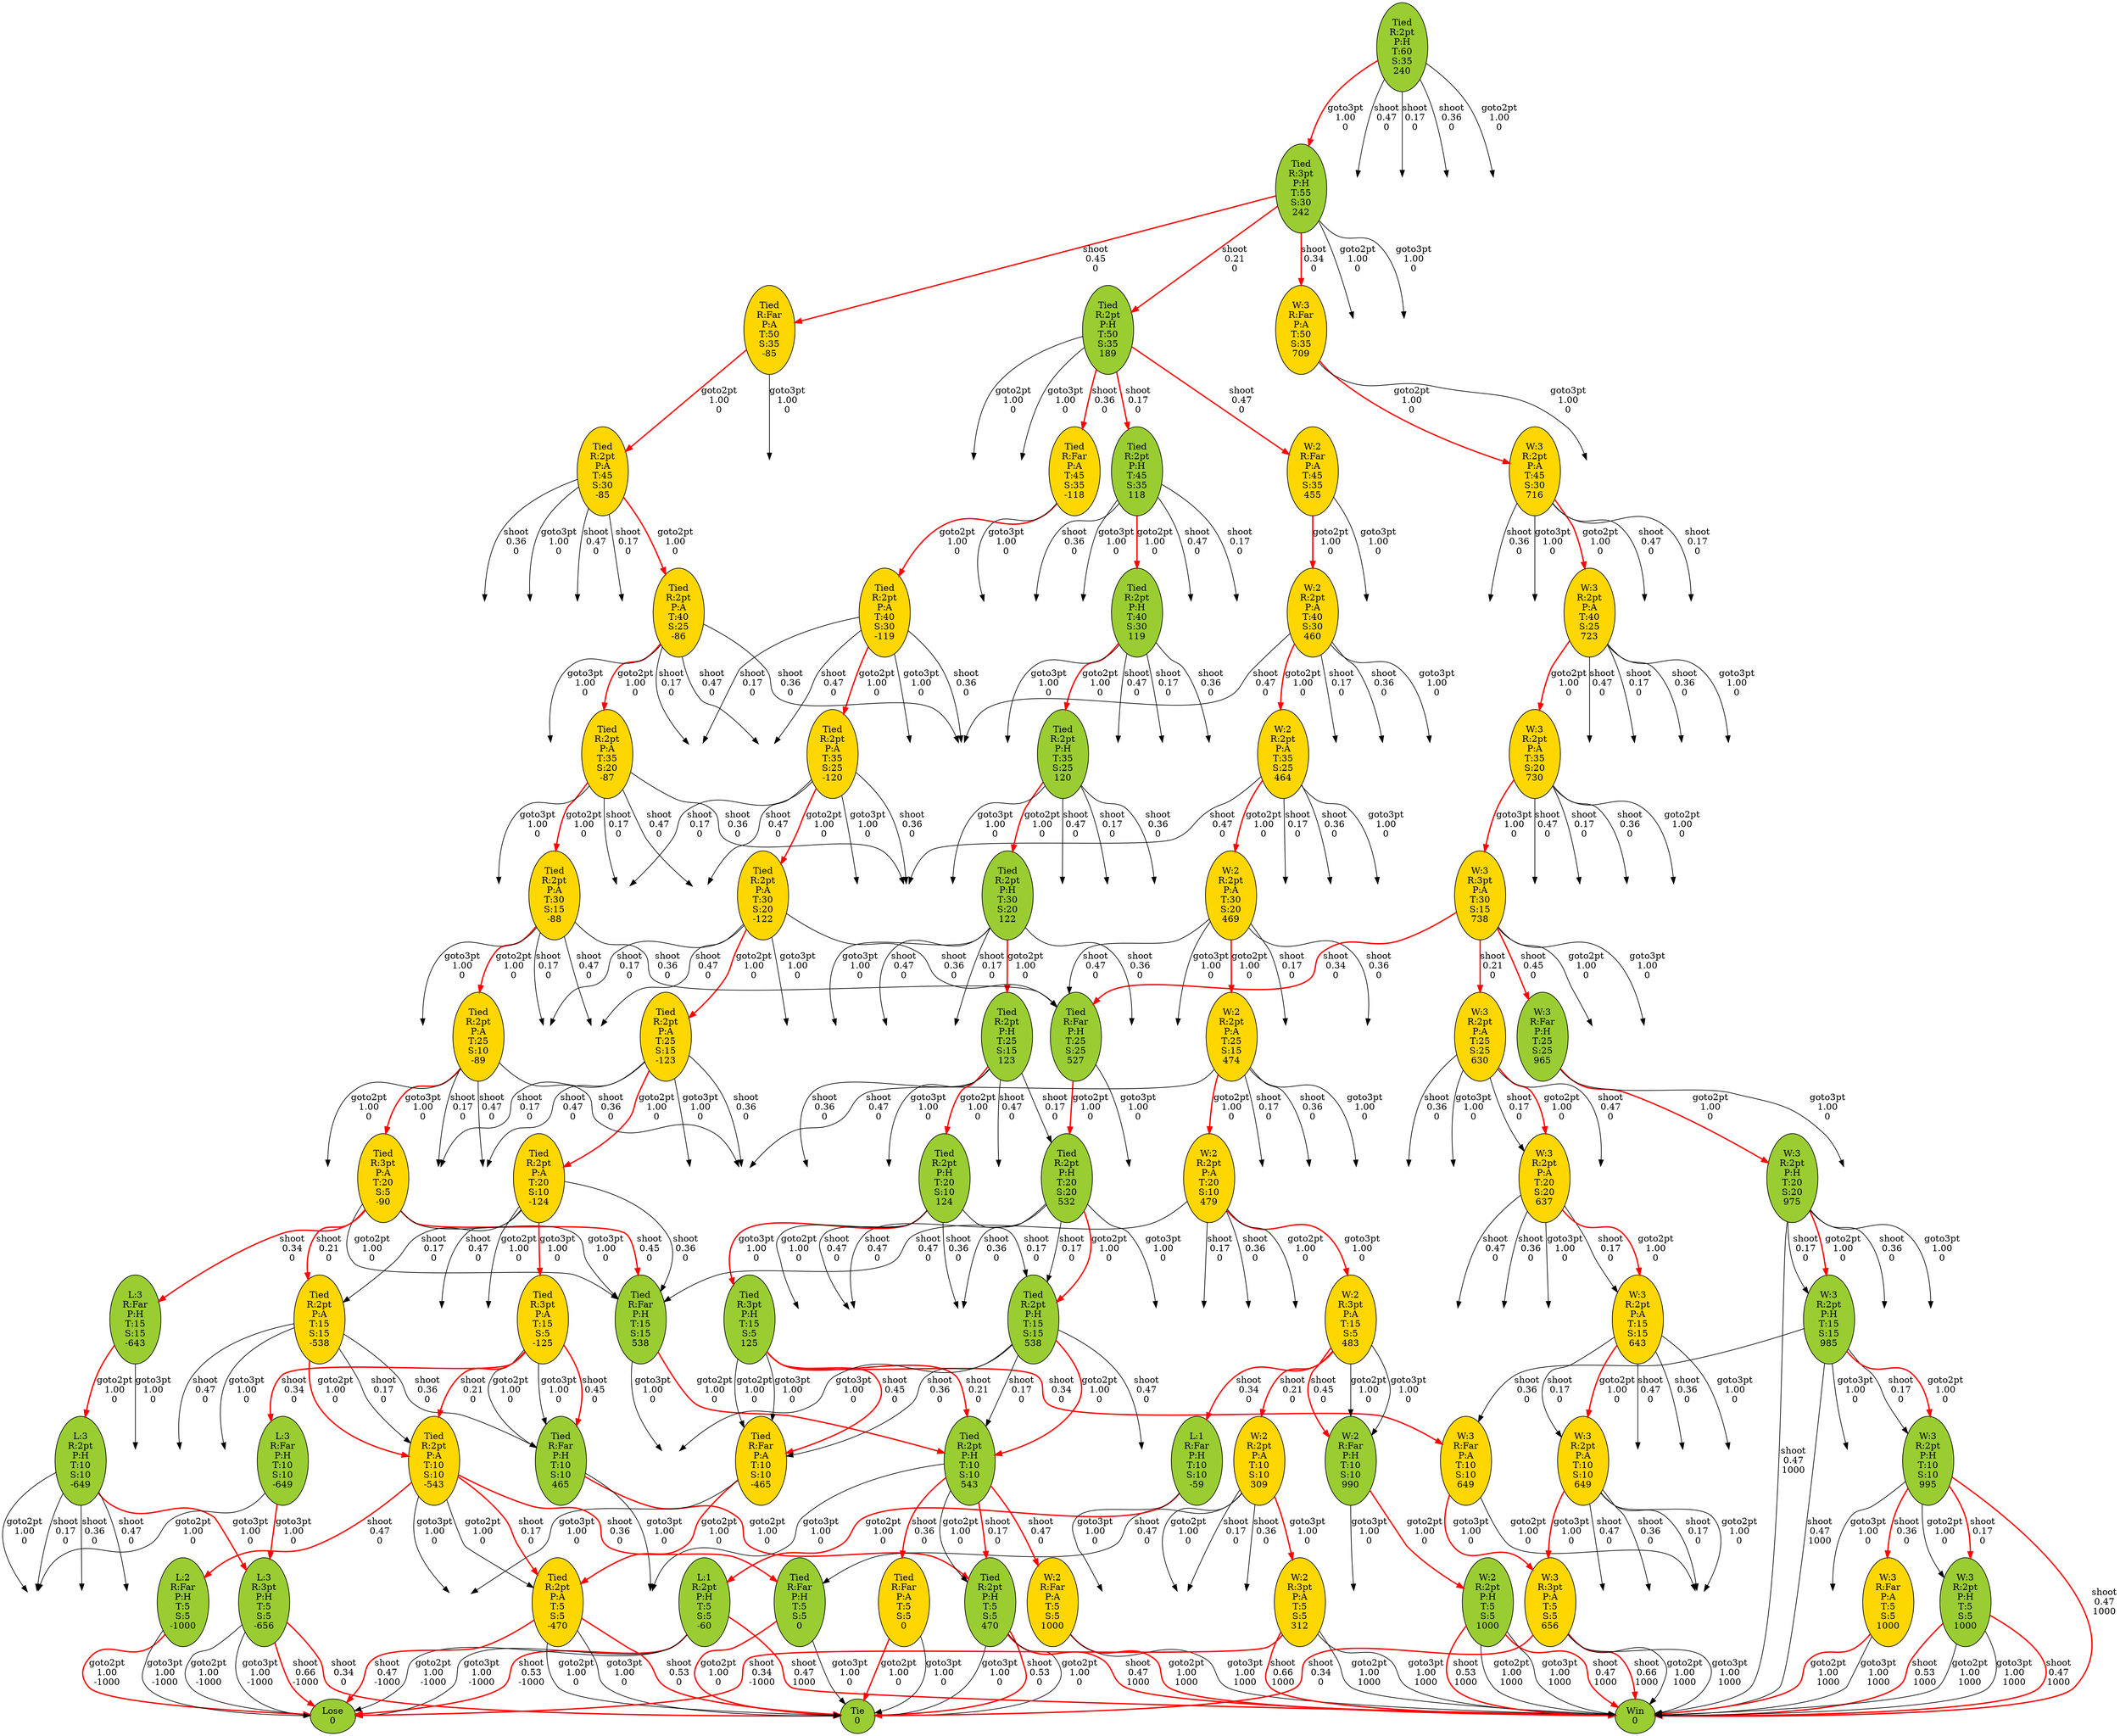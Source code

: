 digraph "Basketball" {
  "Tied R:Far P:H T:10 S:10" [label="Tied\nR:Far\nP:H\nT:10\nS:10\n465" fillcolor=yellowgreen style=filled];
  "Tied R:Far P:A T:50 S:35" [label="Tied\nR:Far\nP:A\nT:50\nS:35\n-85" fillcolor=gold style=filled];
  "Tied R:Far P:H T:5 S:5" [label="Tied\nR:Far\nP:H\nT:5\nS:5\n0" fillcolor=yellowgreen style=filled];
  "W:3 R:2pt P:A T:45 S:30" [label="W:3\nR:2pt\nP:A\nT:45\nS:30\n716" fillcolor=gold style=filled];
  "Tied R:2pt P:H T:5 S:5" [label="Tied\nR:2pt\nP:H\nT:5\nS:5\n470" fillcolor=yellowgreen style=filled];
  "Tied R:2pt P:A T:45 S:30" [label="Tied\nR:2pt\nP:A\nT:45\nS:30\n-85" fillcolor=gold style=filled];
  "Tied R:2pt P:H T:50 S:35" [label="Tied\nR:2pt\nP:H\nT:50\nS:35\n189" fillcolor=yellowgreen style=filled];
  "W:2 R:Far P:H T:10 S:10" [label="W:2\nR:Far\nP:H\nT:10\nS:10\n990" fillcolor=yellowgreen style=filled];
  "Tied R:2pt P:A T:30 S:20" [label="Tied\nR:2pt\nP:A\nT:30\nS:20\n-122" fillcolor=gold style=filled];
  "W:3 R:2pt P:H T:15 S:15" [label="W:3\nR:2pt\nP:H\nT:15\nS:15\n985" fillcolor=yellowgreen style=filled];
  "W:2 R:2pt P:A T:30 S:20" [label="W:2\nR:2pt\nP:A\nT:30\nS:20\n469" fillcolor=gold style=filled];
  "Tied R:2pt P:H T:20 S:20" [label="Tied\nR:2pt\nP:H\nT:20\nS:20\n532" fillcolor=yellowgreen style=filled];
  "W:3 R:Far P:A T:5 S:5" [label="W:3\nR:Far\nP:A\nT:5\nS:5\n1000" fillcolor=gold style=filled];
  "Tied R:Far P:H T:15 S:15" [label="Tied\nR:Far\nP:H\nT:15\nS:15\n538" fillcolor=yellowgreen style=filled];
  "W:2 R:2pt P:A T:10 S:10" [label="W:2\nR:2pt\nP:A\nT:10\nS:10\n309" fillcolor=gold style=filled];
  "Tied R:3pt P:H T:15 S:5" [label="Tied\nR:3pt\nP:H\nT:15\nS:5\n125" fillcolor=yellowgreen style=filled];
  "Tied R:2pt P:H T:15 S:15" [label="Tied\nR:2pt\nP:H\nT:15\nS:15\n538" fillcolor=yellowgreen style=filled];
  "W:3 R:2pt P:A T:40 S:25" [label="W:3\nR:2pt\nP:A\nT:40\nS:25\n723" fillcolor=gold style=filled];
  "Tied R:2pt P:A T:15 S:15" [label="Tied\nR:2pt\nP:A\nT:15\nS:15\n-538" fillcolor=gold style=filled];
  "Tied R:2pt P:A T:25 S:15" [label="Tied\nR:2pt\nP:A\nT:25\nS:15\n-123" fillcolor=gold style=filled];
  "Tied R:2pt P:A T:40 S:30" [label="Tied\nR:2pt\nP:A\nT:40\nS:30\n-119" fillcolor=gold style=filled];
  "W:2 R:3pt P:A T:15 S:5" [label="W:2\nR:3pt\nP:A\nT:15\nS:5\n483" fillcolor=gold style=filled];
  "W:3 R:2pt P:H T:20 S:20" [label="W:3\nR:2pt\nP:H\nT:20\nS:20\n975" fillcolor=yellowgreen style=filled];
  "W:3 R:Far P:A T:10 S:10" [label="W:3\nR:Far\nP:A\nT:10\nS:10\n649" fillcolor=gold style=filled];
  "Tied R:2pt P:H T:40 S:30" [label="Tied\nR:2pt\nP:H\nT:40\nS:30\n119" fillcolor=yellowgreen style=filled];
  "L:1 R:2pt P:H T:5 S:5" [label="L:1\nR:2pt\nP:H\nT:5\nS:5\n-60" fillcolor=yellowgreen style=filled];
  "W:2 R:Far P:A T:5 S:5" [label="W:2\nR:Far\nP:A\nT:5\nS:5\n1000" fillcolor=gold style=filled];
  "W:3 R:2pt P:A T:20 S:20" [label="W:3\nR:2pt\nP:A\nT:20\nS:20\n637" fillcolor=gold style=filled];
  "Tied R:Far P:H T:25 S:25" [label="Tied\nR:Far\nP:H\nT:25\nS:25\n527" fillcolor=yellowgreen style=filled];
  "W:3 R:2pt P:A T:25 S:25" [label="W:3\nR:2pt\nP:A\nT:25\nS:25\n630" fillcolor=gold style=filled];
  "Tied R:3pt P:H T:55 S:30" [label="Tied\nR:3pt\nP:H\nT:55\nS:30\n242" fillcolor=yellowgreen style=filled];
  "L:3 R:Far P:H T:15 S:15" [label="L:3\nR:Far\nP:H\nT:15\nS:15\n-643" fillcolor=yellowgreen style=filled];
  "L:3 R:3pt P:H T:5 S:5" [label="L:3\nR:3pt\nP:H\nT:5\nS:5\n-656" fillcolor=yellowgreen style=filled];
  "W:3 R:2pt P:H T:10 S:10" [label="W:3\nR:2pt\nP:H\nT:10\nS:10\n995" fillcolor=yellowgreen style=filled];
  "Tied R:2pt P:H T:20 S:10" [label="Tied\nR:2pt\nP:H\nT:20\nS:10\n124" fillcolor=yellowgreen style=filled];
  "L:3 R:2pt P:H T:10 S:10" [label="L:3\nR:2pt\nP:H\nT:10\nS:10\n-649" fillcolor=yellowgreen style=filled];
  "W:2 R:2pt P:A T:20 S:10" [label="W:2\nR:2pt\nP:A\nT:20\nS:10\n479" fillcolor=gold style=filled];
  "Tied R:2pt P:A T:5 S:5" [label="Tied\nR:2pt\nP:A\nT:5\nS:5\n-470" fillcolor=gold style=filled];
  "Tied R:Far P:A T:45 S:35" [label="Tied\nR:Far\nP:A\nT:45\nS:35\n-118" fillcolor=gold style=filled];
  "Tied R:2pt P:A T:40 S:25" [label="Tied\nR:2pt\nP:A\nT:40\nS:25\n-86" fillcolor=gold style=filled];
  "Tied R:Far P:A T:10 S:10" [label="Tied\nR:Far\nP:A\nT:10\nS:10\n-465" fillcolor=gold style=filled];
  "Tied R:2pt P:H T:10 S:10" [label="Tied\nR:2pt\nP:H\nT:10\nS:10\n543" fillcolor=yellowgreen style=filled];
  "Tied R:2pt P:H T:60 S:35" [label="Tied\nR:2pt\nP:H\nT:60\nS:35\n240" fillcolor=yellowgreen style=filled];
  "Tied R:2pt P:H T:45 S:35" [label="Tied\nR:2pt\nP:H\nT:45\nS:35\n118" fillcolor=yellowgreen style=filled];
  "Win" [label="Win\n0" fillcolor=yellowgreen style=filled];
  "W:3 R:Far P:A T:50 S:35" [label="W:3\nR:Far\nP:A\nT:50\nS:35\n709" fillcolor=gold style=filled];
  "W:3 R:2pt P:A T:15 S:15" [label="W:3\nR:2pt\nP:A\nT:15\nS:15\n643" fillcolor=gold style=filled];
  "W:3 R:3pt P:A T:30 S:15" [label="W:3\nR:3pt\nP:A\nT:30\nS:15\n738" fillcolor=gold style=filled];
  "Tied R:3pt P:A T:20 S:5" [label="Tied\nR:3pt\nP:A\nT:20\nS:5\n-90" fillcolor=gold style=filled];
  "Tied R:3pt P:A T:15 S:5" [label="Tied\nR:3pt\nP:A\nT:15\nS:5\n-125" fillcolor=gold style=filled];
  "Tied R:2pt P:A T:35 S:25" [label="Tied\nR:2pt\nP:A\nT:35\nS:25\n-120" fillcolor=gold style=filled];
  "Tie" [label="Tie\n0" fillcolor=yellowgreen style=filled];
  "W:2 R:3pt P:A T:5 S:5" [label="W:2\nR:3pt\nP:A\nT:5\nS:5\n312" fillcolor=gold style=filled];
  "W:2 R:2pt P:H T:5 S:5" [label="W:2\nR:2pt\nP:H\nT:5\nS:5\n1000" fillcolor=yellowgreen style=filled];
  "Tied R:2pt P:H T:30 S:20" [label="Tied\nR:2pt\nP:H\nT:30\nS:20\n122" fillcolor=yellowgreen style=filled];
  "Tied R:2pt P:A T:20 S:10" [label="Tied\nR:2pt\nP:A\nT:20\nS:10\n-124" fillcolor=gold style=filled];
  "W:2 R:2pt P:A T:40 S:30" [label="W:2\nR:2pt\nP:A\nT:40\nS:30\n460" fillcolor=gold style=filled];
  "W:2 R:2pt P:A T:25 S:15" [label="W:2\nR:2pt\nP:A\nT:25\nS:15\n474" fillcolor=gold style=filled];
  "W:2 R:2pt P:A T:35 S:25" [label="W:2\nR:2pt\nP:A\nT:35\nS:25\n464" fillcolor=gold style=filled];
  "Tied R:2pt P:A T:25 S:10" [label="Tied\nR:2pt\nP:A\nT:25\nS:10\n-89" fillcolor=gold style=filled];
  "W:3 R:3pt P:A T:5 S:5" [label="W:3\nR:3pt\nP:A\nT:5\nS:5\n656" fillcolor=gold style=filled];
  "Tied R:2pt P:H T:35 S:25" [label="Tied\nR:2pt\nP:H\nT:35\nS:25\n120" fillcolor=yellowgreen style=filled];
  "L:1 R:Far P:H T:10 S:10" [label="L:1\nR:Far\nP:H\nT:10\nS:10\n-59" fillcolor=yellowgreen style=filled];
  "W:3 R:Far P:H T:25 S:25" [label="W:3\nR:Far\nP:H\nT:25\nS:25\n965" fillcolor=yellowgreen style=filled];
  "W:2 R:Far P:A T:45 S:35" [label="W:2\nR:Far\nP:A\nT:45\nS:35\n455" fillcolor=gold style=filled];
  "L:3 R:Far P:H T:10 S:10" [label="L:3\nR:Far\nP:H\nT:10\nS:10\n-649" fillcolor=yellowgreen style=filled];
  "Tied R:Far P:A T:5 S:5" [label="Tied\nR:Far\nP:A\nT:5\nS:5\n0" fillcolor=gold style=filled];
  "W:3 R:2pt P:H T:5 S:5" [label="W:3\nR:2pt\nP:H\nT:5\nS:5\n1000" fillcolor=yellowgreen style=filled];
  "W:3 R:2pt P:A T:35 S:20" [label="W:3\nR:2pt\nP:A\nT:35\nS:20\n730" fillcolor=gold style=filled];
  "Tied R:2pt P:A T:30 S:15" [label="Tied\nR:2pt\nP:A\nT:30\nS:15\n-88" fillcolor=gold style=filled];
  "W:3 R:2pt P:A T:10 S:10" [label="W:3\nR:2pt\nP:A\nT:10\nS:10\n649" fillcolor=gold style=filled];
  "L:2 R:Far P:H T:5 S:5" [label="L:2\nR:Far\nP:H\nT:5\nS:5\n-1000" fillcolor=yellowgreen style=filled];
  "Tied R:2pt P:A T:35 S:20" [label="Tied\nR:2pt\nP:A\nT:35\nS:20\n-87" fillcolor=gold style=filled];
  "Tied R:2pt P:H T:25 S:15" [label="Tied\nR:2pt\nP:H\nT:25\nS:15\n123" fillcolor=yellowgreen style=filled];
  "Tied R:2pt P:A T:10 S:10" [label="Tied\nR:2pt\nP:A\nT:10\nS:10\n-543" fillcolor=gold style=filled];
  "Lose" [label="Lose\n0" fillcolor=yellowgreen style=filled];
  "Tied R:Far P:H T:10 S:10" -> "Tied R:2pt P:H T:5 S:5" [color=red style=bold  label = "goto2pt\n1.00\n0"];
  "Tied R:Far P:H T:10 S:10" -> "Tied R:3pt P:H T:5 S:5" [ label = "goto3pt\n1.00\n0"];
  "Tied R:3pt P:H T:5 S:5" [label="a" style=invis];
  "Tied R:Far P:A T:50 S:35" -> "Tied R:2pt P:A T:45 S:30" [color=red style=bold  label = "goto2pt\n1.00\n0"];
  "Tied R:Far P:A T:50 S:35" -> "Tied R:3pt P:A T:45 S:30" [ label = "goto3pt\n1.00\n0"];
  "Tied R:3pt P:A T:45 S:30" [label="a" style=invis];
  "Tied R:Far P:H T:5 S:5" -> "Tie" [color=red style=bold  label = "goto2pt\n1.00\n0"];
  "Tied R:Far P:H T:5 S:5" -> "Tie" [ label = "goto3pt\n1.00\n0"];
  "W:3 R:2pt P:A T:45 S:30" -> "W:1 R:Far P:H T:40 S:35" [ label = "shoot\n0.47\n0"];
  "W:1 R:Far P:H T:40 S:35" [label="a" style=invis];
  "W:3 R:2pt P:A T:45 S:30" -> "W:3 R:2pt P:A T:40 S:35" [ label = "shoot\n0.17\n0"];
  "W:3 R:2pt P:A T:40 S:35" [label="a" style=invis];
  "W:3 R:2pt P:A T:45 S:30" -> "W:3 R:Far P:H T:40 S:35" [ label = "shoot\n0.36\n0"];
  "W:3 R:Far P:H T:40 S:35" [label="a" style=invis];
  "W:3 R:2pt P:A T:45 S:30" -> "W:3 R:2pt P:A T:40 S:25" [color=red style=bold  label = "goto2pt\n1.00\n0"];
  "W:3 R:2pt P:A T:45 S:30" -> "W:3 R:3pt P:A T:40 S:25" [ label = "goto3pt\n1.00\n0"];
  "W:3 R:3pt P:A T:40 S:25" [label="a" style=invis];
  "Tied R:2pt P:H T:5 S:5" -> "Win" [color=red style=bold  label = "shoot\n0.47\n1000"];
  "Tied R:2pt P:H T:5 S:5" -> "Tie" [color=red style=bold  label = "shoot\n0.53\n0"];
  "Tied R:2pt P:H T:5 S:5" -> "Tie" [ label = "goto2pt\n1.00\n0"];
  "Tied R:2pt P:H T:5 S:5" -> "Tie" [ label = "goto3pt\n1.00\n0"];
  "Tied R:2pt P:A T:45 S:30" -> "L:2 R:Far P:H T:40 S:35" [ label = "shoot\n0.47\n0"];
  "L:2 R:Far P:H T:40 S:35" [label="a" style=invis];
  "Tied R:2pt P:A T:45 S:30" -> "Tied R:2pt P:A T:40 S:35" [ label = "shoot\n0.17\n0"];
  "Tied R:2pt P:A T:40 S:35" [label="a" style=invis];
  "Tied R:2pt P:A T:45 S:30" -> "Tied R:Far P:H T:40 S:35" [ label = "shoot\n0.36\n0"];
  "Tied R:Far P:H T:40 S:35" [label="a" style=invis];
  "Tied R:2pt P:A T:45 S:30" -> "Tied R:2pt P:A T:40 S:25" [color=red style=bold  label = "goto2pt\n1.00\n0"];
  "Tied R:2pt P:A T:45 S:30" -> "Tied R:3pt P:A T:40 S:25" [ label = "goto3pt\n1.00\n0"];
  "Tied R:3pt P:A T:40 S:25" [label="a" style=invis];
  "Tied R:2pt P:H T:50 S:35" -> "W:2 R:Far P:A T:45 S:35" [color=red style=bold  label = "shoot\n0.47\n0"];
  "Tied R:2pt P:H T:50 S:35" -> "Tied R:2pt P:H T:45 S:35" [color=red style=bold  label = "shoot\n0.17\n0"];
  "Tied R:2pt P:H T:50 S:35" -> "Tied R:Far P:A T:45 S:35" [color=red style=bold  label = "shoot\n0.36\n0"];
  "Tied R:2pt P:H T:50 S:35" -> "Tied R:2pt P:H T:45 S:30" [ label = "goto2pt\n1.00\n0"];
  "Tied R:2pt P:H T:45 S:30" [label="a" style=invis];
  "Tied R:2pt P:H T:50 S:35" -> "Tied R:3pt P:H T:45 S:30" [ label = "goto3pt\n1.00\n0"];
  "Tied R:3pt P:H T:45 S:30" [label="a" style=invis];
  "W:2 R:Far P:H T:10 S:10" -> "W:2 R:2pt P:H T:5 S:5" [color=red style=bold  label = "goto2pt\n1.00\n0"];
  "W:2 R:Far P:H T:10 S:10" -> "W:2 R:3pt P:H T:5 S:5" [ label = "goto3pt\n1.00\n0"];
  "W:2 R:3pt P:H T:5 S:5" [label="a" style=invis];
  "Tied R:2pt P:A T:30 S:20" -> "L:2 R:Far P:H T:25 S:25" [ label = "shoot\n0.47\n0"];
  "L:2 R:Far P:H T:25 S:25" [label="a" style=invis];
  "Tied R:2pt P:A T:30 S:20" -> "Tied R:2pt P:A T:25 S:25" [ label = "shoot\n0.17\n0"];
  "Tied R:2pt P:A T:25 S:25" [label="a" style=invis];
  "Tied R:2pt P:A T:30 S:20" -> "Tied R:Far P:H T:25 S:25" [ label = "shoot\n0.36\n0"];
  "Tied R:2pt P:A T:30 S:20" -> "Tied R:2pt P:A T:25 S:15" [color=red style=bold  label = "goto2pt\n1.00\n0"];
  "Tied R:2pt P:A T:30 S:20" -> "Tied R:3pt P:A T:25 S:15" [ label = "goto3pt\n1.00\n0"];
  "Tied R:3pt P:A T:25 S:15" [label="a" style=invis];
  "W:3 R:2pt P:H T:15 S:15" -> "Win" [ label = "shoot\n0.47\n1000"];
  "W:3 R:2pt P:H T:15 S:15" -> "W:3 R:2pt P:H T:10 S:10" [ label = "shoot\n0.17\n0"];
  "W:3 R:2pt P:H T:15 S:15" -> "W:3 R:Far P:A T:10 S:10" [ label = "shoot\n0.36\n0"];
  "W:3 R:2pt P:H T:15 S:15" -> "W:3 R:2pt P:H T:10 S:10" [color=red style=bold  label = "goto2pt\n1.00\n0"];
  "W:3 R:2pt P:H T:15 S:15" -> "W:3 R:3pt P:H T:10 S:10" [ label = "goto3pt\n1.00\n0"];
  "W:3 R:3pt P:H T:10 S:10" [label="a" style=invis];
  "W:2 R:2pt P:A T:30 S:20" -> "Tied R:Far P:H T:25 S:25" [ label = "shoot\n0.47\n0"];
  "W:2 R:2pt P:A T:30 S:20" -> "W:2 R:2pt P:A T:25 S:25" [ label = "shoot\n0.17\n0"];
  "W:2 R:2pt P:A T:25 S:25" [label="a" style=invis];
  "W:2 R:2pt P:A T:30 S:20" -> "W:2 R:Far P:H T:25 S:25" [ label = "shoot\n0.36\n0"];
  "W:2 R:Far P:H T:25 S:25" [label="a" style=invis];
  "W:2 R:2pt P:A T:30 S:20" -> "W:2 R:2pt P:A T:25 S:15" [color=red style=bold  label = "goto2pt\n1.00\n0"];
  "W:2 R:2pt P:A T:30 S:20" -> "W:2 R:3pt P:A T:25 S:15" [ label = "goto3pt\n1.00\n0"];
  "W:2 R:3pt P:A T:25 S:15" [label="a" style=invis];
  "Tied R:2pt P:H T:20 S:20" -> "W:2 R:Far P:A T:15 S:15" [ label = "shoot\n0.47\n0"];
  "W:2 R:Far P:A T:15 S:15" [label="a" style=invis];
  "Tied R:2pt P:H T:20 S:20" -> "Tied R:2pt P:H T:15 S:15" [ label = "shoot\n0.17\n0"];
  "Tied R:2pt P:H T:20 S:20" -> "Tied R:Far P:A T:15 S:15" [ label = "shoot\n0.36\n0"];
  "Tied R:Far P:A T:15 S:15" [label="a" style=invis];
  "Tied R:2pt P:H T:20 S:20" -> "Tied R:2pt P:H T:15 S:15" [color=red style=bold  label = "goto2pt\n1.00\n0"];
  "Tied R:2pt P:H T:20 S:20" -> "Tied R:3pt P:H T:15 S:15" [ label = "goto3pt\n1.00\n0"];
  "Tied R:3pt P:H T:15 S:15" [label="a" style=invis];
  "W:3 R:Far P:A T:5 S:5" -> "Win" [color=red style=bold  label = "goto2pt\n1.00\n1000"];
  "W:3 R:Far P:A T:5 S:5" -> "Win" [ label = "goto3pt\n1.00\n1000"];
  "Tied R:Far P:H T:15 S:15" -> "Tied R:2pt P:H T:10 S:10" [color=red style=bold  label = "goto2pt\n1.00\n0"];
  "Tied R:Far P:H T:15 S:15" -> "Tied R:3pt P:H T:10 S:10" [ label = "goto3pt\n1.00\n0"];
  "Tied R:3pt P:H T:10 S:10" [label="a" style=invis];
  "W:2 R:2pt P:A T:10 S:10" -> "Tied R:Far P:H T:5 S:5" [ label = "shoot\n0.47\n0"];
  "W:2 R:2pt P:A T:10 S:10" -> "W:2 R:2pt P:A T:5 S:5" [ label = "shoot\n0.17\n0"];
  "W:2 R:2pt P:A T:5 S:5" [label="a" style=invis];
  "W:2 R:2pt P:A T:10 S:10" -> "W:2 R:Far P:H T:5 S:5" [ label = "shoot\n0.36\n0"];
  "W:2 R:Far P:H T:5 S:5" [label="a" style=invis];
  "W:2 R:2pt P:A T:10 S:10" -> "W:2 R:2pt P:A T:5 S:5" [ label = "goto2pt\n1.00\n0"];
  "W:2 R:2pt P:A T:5 S:5" [label="a" style=invis];
  "W:2 R:2pt P:A T:10 S:10" -> "W:2 R:3pt P:A T:5 S:5" [color=red style=bold  label = "goto3pt\n1.00\n0"];
  "Tied R:3pt P:H T:15 S:5" -> "W:3 R:Far P:A T:10 S:10" [color=red style=bold  label = "shoot\n0.34\n0"];
  "Tied R:3pt P:H T:15 S:5" -> "Tied R:2pt P:H T:10 S:10" [color=red style=bold  label = "shoot\n0.21\n0"];
  "Tied R:3pt P:H T:15 S:5" -> "Tied R:Far P:A T:10 S:10" [color=red style=bold  label = "shoot\n0.45\n0"];
  "Tied R:3pt P:H T:15 S:5" -> "Tied R:Far P:A T:10 S:10" [ label = "goto2pt\n1.00\n0"];
  "Tied R:3pt P:H T:15 S:5" -> "Tied R:Far P:A T:10 S:10" [ label = "goto3pt\n1.00\n0"];
  "Tied R:2pt P:H T:15 S:15" -> "W:2 R:Far P:A T:10 S:10" [ label = "shoot\n0.47\n0"];
  "W:2 R:Far P:A T:10 S:10" [label="a" style=invis];
  "Tied R:2pt P:H T:15 S:15" -> "Tied R:2pt P:H T:10 S:10" [ label = "shoot\n0.17\n0"];
  "Tied R:2pt P:H T:15 S:15" -> "Tied R:Far P:A T:10 S:10" [ label = "shoot\n0.36\n0"];
  "Tied R:2pt P:H T:15 S:15" -> "Tied R:2pt P:H T:10 S:10" [color=red style=bold  label = "goto2pt\n1.00\n0"];
  "Tied R:2pt P:H T:15 S:15" -> "Tied R:3pt P:H T:10 S:10" [ label = "goto3pt\n1.00\n0"];
  "Tied R:3pt P:H T:10 S:10" [label="a" style=invis];
  "W:3 R:2pt P:A T:40 S:25" -> "W:1 R:Far P:H T:35 S:35" [ label = "shoot\n0.47\n0"];
  "W:1 R:Far P:H T:35 S:35" [label="a" style=invis];
  "W:3 R:2pt P:A T:40 S:25" -> "W:3 R:2pt P:A T:35 S:35" [ label = "shoot\n0.17\n0"];
  "W:3 R:2pt P:A T:35 S:35" [label="a" style=invis];
  "W:3 R:2pt P:A T:40 S:25" -> "W:3 R:Far P:H T:35 S:35" [ label = "shoot\n0.36\n0"];
  "W:3 R:Far P:H T:35 S:35" [label="a" style=invis];
  "W:3 R:2pt P:A T:40 S:25" -> "W:3 R:2pt P:A T:35 S:20" [color=red style=bold  label = "goto2pt\n1.00\n0"];
  "W:3 R:2pt P:A T:40 S:25" -> "W:3 R:3pt P:A T:35 S:20" [ label = "goto3pt\n1.00\n0"];
  "W:3 R:3pt P:A T:35 S:20" [label="a" style=invis];
  "Tied R:2pt P:A T:15 S:15" -> "L:2 R:Far P:H T:10 S:10" [ label = "shoot\n0.47\n0"];
  "L:2 R:Far P:H T:10 S:10" [label="a" style=invis];
  "Tied R:2pt P:A T:15 S:15" -> "Tied R:2pt P:A T:10 S:10" [ label = "shoot\n0.17\n0"];
  "Tied R:2pt P:A T:15 S:15" -> "Tied R:Far P:H T:10 S:10" [ label = "shoot\n0.36\n0"];
  "Tied R:2pt P:A T:15 S:15" -> "Tied R:2pt P:A T:10 S:10" [color=red style=bold  label = "goto2pt\n1.00\n0"];
  "Tied R:2pt P:A T:15 S:15" -> "Tied R:3pt P:A T:10 S:10" [ label = "goto3pt\n1.00\n0"];
  "Tied R:3pt P:A T:10 S:10" [label="a" style=invis];
  "Tied R:2pt P:A T:25 S:15" -> "L:2 R:Far P:H T:20 S:20" [ label = "shoot\n0.47\n0"];
  "L:2 R:Far P:H T:20 S:20" [label="a" style=invis];
  "Tied R:2pt P:A T:25 S:15" -> "Tied R:2pt P:A T:20 S:20" [ label = "shoot\n0.17\n0"];
  "Tied R:2pt P:A T:20 S:20" [label="a" style=invis];
  "Tied R:2pt P:A T:25 S:15" -> "Tied R:Far P:H T:20 S:20" [ label = "shoot\n0.36\n0"];
  "Tied R:Far P:H T:20 S:20" [label="a" style=invis];
  "Tied R:2pt P:A T:25 S:15" -> "Tied R:2pt P:A T:20 S:10" [color=red style=bold  label = "goto2pt\n1.00\n0"];
  "Tied R:2pt P:A T:25 S:15" -> "Tied R:3pt P:A T:20 S:10" [ label = "goto3pt\n1.00\n0"];
  "Tied R:3pt P:A T:20 S:10" [label="a" style=invis];
  "Tied R:2pt P:A T:40 S:30" -> "L:2 R:Far P:H T:35 S:35" [ label = "shoot\n0.47\n0"];
  "L:2 R:Far P:H T:35 S:35" [label="a" style=invis];
  "Tied R:2pt P:A T:40 S:30" -> "Tied R:2pt P:A T:35 S:35" [ label = "shoot\n0.17\n0"];
  "Tied R:2pt P:A T:35 S:35" [label="a" style=invis];
  "Tied R:2pt P:A T:40 S:30" -> "Tied R:Far P:H T:35 S:35" [ label = "shoot\n0.36\n0"];
  "Tied R:Far P:H T:35 S:35" [label="a" style=invis];
  "Tied R:2pt P:A T:40 S:30" -> "Tied R:2pt P:A T:35 S:25" [color=red style=bold  label = "goto2pt\n1.00\n0"];
  "Tied R:2pt P:A T:40 S:30" -> "Tied R:3pt P:A T:35 S:25" [ label = "goto3pt\n1.00\n0"];
  "Tied R:3pt P:A T:35 S:25" [label="a" style=invis];
  "W:2 R:3pt P:A T:15 S:5" -> "L:1 R:Far P:H T:10 S:10" [color=red style=bold  label = "shoot\n0.34\n0"];
  "W:2 R:3pt P:A T:15 S:5" -> "W:2 R:2pt P:A T:10 S:10" [color=red style=bold  label = "shoot\n0.21\n0"];
  "W:2 R:3pt P:A T:15 S:5" -> "W:2 R:Far P:H T:10 S:10" [color=red style=bold  label = "shoot\n0.45\n0"];
  "W:2 R:3pt P:A T:15 S:5" -> "W:2 R:Far P:H T:10 S:10" [ label = "goto2pt\n1.00\n0"];
  "W:2 R:3pt P:A T:15 S:5" -> "W:2 R:Far P:H T:10 S:10" [ label = "goto3pt\n1.00\n0"];
  "W:3 R:2pt P:H T:20 S:20" -> "Win" [ label = "shoot\n0.47\n1000"];
  "W:3 R:2pt P:H T:20 S:20" -> "W:3 R:2pt P:H T:15 S:15" [ label = "shoot\n0.17\n0"];
  "W:3 R:2pt P:H T:20 S:20" -> "W:3 R:Far P:A T:15 S:15" [ label = "shoot\n0.36\n0"];
  "W:3 R:Far P:A T:15 S:15" [label="a" style=invis];
  "W:3 R:2pt P:H T:20 S:20" -> "W:3 R:2pt P:H T:15 S:15" [color=red style=bold  label = "goto2pt\n1.00\n0"];
  "W:3 R:2pt P:H T:20 S:20" -> "W:3 R:3pt P:H T:15 S:15" [ label = "goto3pt\n1.00\n0"];
  "W:3 R:3pt P:H T:15 S:15" [label="a" style=invis];
  "W:3 R:Far P:A T:10 S:10" -> "W:3 R:2pt P:A T:5 S:5" [ label = "goto2pt\n1.00\n0"];
  "W:3 R:2pt P:A T:5 S:5" [label="a" style=invis];
  "W:3 R:Far P:A T:10 S:10" -> "W:3 R:3pt P:A T:5 S:5" [color=red style=bold  label = "goto3pt\n1.00\n0"];
  "Tied R:2pt P:H T:40 S:30" -> "W:2 R:Far P:A T:35 S:35" [ label = "shoot\n0.47\n0"];
  "W:2 R:Far P:A T:35 S:35" [label="a" style=invis];
  "Tied R:2pt P:H T:40 S:30" -> "Tied R:2pt P:H T:35 S:35" [ label = "shoot\n0.17\n0"];
  "Tied R:2pt P:H T:35 S:35" [label="a" style=invis];
  "Tied R:2pt P:H T:40 S:30" -> "Tied R:Far P:A T:35 S:35" [ label = "shoot\n0.36\n0"];
  "Tied R:Far P:A T:35 S:35" [label="a" style=invis];
  "Tied R:2pt P:H T:40 S:30" -> "Tied R:2pt P:H T:35 S:25" [color=red style=bold  label = "goto2pt\n1.00\n0"];
  "Tied R:2pt P:H T:40 S:30" -> "Tied R:3pt P:H T:35 S:25" [ label = "goto3pt\n1.00\n0"];
  "Tied R:3pt P:H T:35 S:25" [label="a" style=invis];
  "L:1 R:2pt P:H T:5 S:5" -> "Win" [color=red style=bold  label = "shoot\n0.47\n1000"];
  "L:1 R:2pt P:H T:5 S:5" -> "Lose" [color=red style=bold  label = "shoot\n0.53\n-1000"];
  "L:1 R:2pt P:H T:5 S:5" -> "Lose" [ label = "goto2pt\n1.00\n-1000"];
  "L:1 R:2pt P:H T:5 S:5" -> "Lose" [ label = "goto3pt\n1.00\n-1000"];
  "W:2 R:Far P:A T:5 S:5" -> "Win" [color=red style=bold  label = "goto2pt\n1.00\n1000"];
  "W:2 R:Far P:A T:5 S:5" -> "Win" [ label = "goto3pt\n1.00\n1000"];
  "W:3 R:2pt P:A T:20 S:20" -> "W:1 R:Far P:H T:15 S:15" [ label = "shoot\n0.47\n0"];
  "W:1 R:Far P:H T:15 S:15" [label="a" style=invis];
  "W:3 R:2pt P:A T:20 S:20" -> "W:3 R:2pt P:A T:15 S:15" [ label = "shoot\n0.17\n0"];
  "W:3 R:2pt P:A T:20 S:20" -> "W:3 R:Far P:H T:15 S:15" [ label = "shoot\n0.36\n0"];
  "W:3 R:Far P:H T:15 S:15" [label="a" style=invis];
  "W:3 R:2pt P:A T:20 S:20" -> "W:3 R:2pt P:A T:15 S:15" [color=red style=bold  label = "goto2pt\n1.00\n0"];
  "W:3 R:2pt P:A T:20 S:20" -> "W:3 R:3pt P:A T:15 S:15" [ label = "goto3pt\n1.00\n0"];
  "W:3 R:3pt P:A T:15 S:15" [label="a" style=invis];
  "Tied R:Far P:H T:25 S:25" -> "Tied R:2pt P:H T:20 S:20" [color=red style=bold  label = "goto2pt\n1.00\n0"];
  "Tied R:Far P:H T:25 S:25" -> "Tied R:3pt P:H T:20 S:20" [ label = "goto3pt\n1.00\n0"];
  "Tied R:3pt P:H T:20 S:20" [label="a" style=invis];
  "W:3 R:2pt P:A T:25 S:25" -> "W:1 R:Far P:H T:20 S:20" [ label = "shoot\n0.47\n0"];
  "W:1 R:Far P:H T:20 S:20" [label="a" style=invis];
  "W:3 R:2pt P:A T:25 S:25" -> "W:3 R:2pt P:A T:20 S:20" [ label = "shoot\n0.17\n0"];
  "W:3 R:2pt P:A T:25 S:25" -> "W:3 R:Far P:H T:20 S:20" [ label = "shoot\n0.36\n0"];
  "W:3 R:Far P:H T:20 S:20" [label="a" style=invis];
  "W:3 R:2pt P:A T:25 S:25" -> "W:3 R:2pt P:A T:20 S:20" [color=red style=bold  label = "goto2pt\n1.00\n0"];
  "W:3 R:2pt P:A T:25 S:25" -> "W:3 R:3pt P:A T:20 S:20" [ label = "goto3pt\n1.00\n0"];
  "W:3 R:3pt P:A T:20 S:20" [label="a" style=invis];
  "Tied R:3pt P:H T:55 S:30" -> "W:3 R:Far P:A T:50 S:35" [color=red style=bold  label = "shoot\n0.34\n0"];
  "Tied R:3pt P:H T:55 S:30" -> "Tied R:2pt P:H T:50 S:35" [color=red style=bold  label = "shoot\n0.21\n0"];
  "Tied R:3pt P:H T:55 S:30" -> "Tied R:Far P:A T:50 S:35" [color=red style=bold  label = "shoot\n0.45\n0"];
  "Tied R:3pt P:H T:55 S:30" -> "Tied R:2pt P:H T:50 S:25" [ label = "goto2pt\n1.00\n0"];
  "Tied R:2pt P:H T:50 S:25" [label="a" style=invis];
  "Tied R:3pt P:H T:55 S:30" -> "Tied R:3pt P:H T:50 S:25" [ label = "goto3pt\n1.00\n0"];
  "Tied R:3pt P:H T:50 S:25" [label="a" style=invis];
  "L:3 R:Far P:H T:15 S:15" -> "L:3 R:2pt P:H T:10 S:10" [color=red style=bold  label = "goto2pt\n1.00\n0"];
  "L:3 R:Far P:H T:15 S:15" -> "L:3 R:3pt P:H T:10 S:10" [ label = "goto3pt\n1.00\n0"];
  "L:3 R:3pt P:H T:10 S:10" [label="a" style=invis];
  "L:3 R:3pt P:H T:5 S:5" -> "Tie" [color=red style=bold  label = "shoot\n0.34\n0"];
  "L:3 R:3pt P:H T:5 S:5" -> "Lose" [color=red style=bold  label = "shoot\n0.66\n-1000"];
  "L:3 R:3pt P:H T:5 S:5" -> "Lose" [ label = "goto2pt\n1.00\n-1000"];
  "L:3 R:3pt P:H T:5 S:5" -> "Lose" [ label = "goto3pt\n1.00\n-1000"];
  "W:3 R:2pt P:H T:10 S:10" -> "Win" [color=red style=bold  label = "shoot\n0.47\n1000"];
  "W:3 R:2pt P:H T:10 S:10" -> "W:3 R:2pt P:H T:5 S:5" [color=red style=bold  label = "shoot\n0.17\n0"];
  "W:3 R:2pt P:H T:10 S:10" -> "W:3 R:Far P:A T:5 S:5" [color=red style=bold  label = "shoot\n0.36\n0"];
  "W:3 R:2pt P:H T:10 S:10" -> "W:3 R:2pt P:H T:5 S:5" [ label = "goto2pt\n1.00\n0"];
  "W:3 R:2pt P:H T:10 S:10" -> "W:3 R:3pt P:H T:5 S:5" [ label = "goto3pt\n1.00\n0"];
  "W:3 R:3pt P:H T:5 S:5" [label="a" style=invis];
  "Tied R:2pt P:H T:20 S:10" -> "W:2 R:Far P:A T:15 S:15" [ label = "shoot\n0.47\n0"];
  "W:2 R:Far P:A T:15 S:15" [label="a" style=invis];
  "Tied R:2pt P:H T:20 S:10" -> "Tied R:2pt P:H T:15 S:15" [ label = "shoot\n0.17\n0"];
  "Tied R:2pt P:H T:20 S:10" -> "Tied R:Far P:A T:15 S:15" [ label = "shoot\n0.36\n0"];
  "Tied R:Far P:A T:15 S:15" [label="a" style=invis];
  "Tied R:2pt P:H T:20 S:10" -> "Tied R:2pt P:H T:15 S:5" [ label = "goto2pt\n1.00\n0"];
  "Tied R:2pt P:H T:15 S:5" [label="a" style=invis];
  "Tied R:2pt P:H T:20 S:10" -> "Tied R:3pt P:H T:15 S:5" [color=red style=bold  label = "goto3pt\n1.00\n0"];
  "L:3 R:2pt P:H T:10 S:10" -> "L:1 R:Far P:A T:5 S:5" [ label = "shoot\n0.47\n0"];
  "L:1 R:Far P:A T:5 S:5" [label="a" style=invis];
  "L:3 R:2pt P:H T:10 S:10" -> "L:3 R:2pt P:H T:5 S:5" [ label = "shoot\n0.17\n0"];
  "L:3 R:2pt P:H T:5 S:5" [label="a" style=invis];
  "L:3 R:2pt P:H T:10 S:10" -> "L:3 R:Far P:A T:5 S:5" [ label = "shoot\n0.36\n0"];
  "L:3 R:Far P:A T:5 S:5" [label="a" style=invis];
  "L:3 R:2pt P:H T:10 S:10" -> "L:3 R:2pt P:H T:5 S:5" [ label = "goto2pt\n1.00\n0"];
  "L:3 R:2pt P:H T:5 S:5" [label="a" style=invis];
  "L:3 R:2pt P:H T:10 S:10" -> "L:3 R:3pt P:H T:5 S:5" [color=red style=bold  label = "goto3pt\n1.00\n0"];
  "W:2 R:2pt P:A T:20 S:10" -> "Tied R:Far P:H T:15 S:15" [ label = "shoot\n0.47\n0"];
  "W:2 R:2pt P:A T:20 S:10" -> "W:2 R:2pt P:A T:15 S:15" [ label = "shoot\n0.17\n0"];
  "W:2 R:2pt P:A T:15 S:15" [label="a" style=invis];
  "W:2 R:2pt P:A T:20 S:10" -> "W:2 R:Far P:H T:15 S:15" [ label = "shoot\n0.36\n0"];
  "W:2 R:Far P:H T:15 S:15" [label="a" style=invis];
  "W:2 R:2pt P:A T:20 S:10" -> "W:2 R:2pt P:A T:15 S:5" [ label = "goto2pt\n1.00\n0"];
  "W:2 R:2pt P:A T:15 S:5" [label="a" style=invis];
  "W:2 R:2pt P:A T:20 S:10" -> "W:2 R:3pt P:A T:15 S:5" [color=red style=bold  label = "goto3pt\n1.00\n0"];
  "Tied R:2pt P:A T:5 S:5" -> "Lose" [color=red style=bold  label = "shoot\n0.47\n-1000"];
  "Tied R:2pt P:A T:5 S:5" -> "Tie" [color=red style=bold  label = "shoot\n0.53\n0"];
  "Tied R:2pt P:A T:5 S:5" -> "Tie" [ label = "goto2pt\n1.00\n0"];
  "Tied R:2pt P:A T:5 S:5" -> "Tie" [ label = "goto3pt\n1.00\n0"];
  "Tied R:Far P:A T:45 S:35" -> "Tied R:2pt P:A T:40 S:30" [color=red style=bold  label = "goto2pt\n1.00\n0"];
  "Tied R:Far P:A T:45 S:35" -> "Tied R:3pt P:A T:40 S:30" [ label = "goto3pt\n1.00\n0"];
  "Tied R:3pt P:A T:40 S:30" [label="a" style=invis];
  "Tied R:2pt P:A T:40 S:25" -> "L:2 R:Far P:H T:35 S:35" [ label = "shoot\n0.47\n0"];
  "L:2 R:Far P:H T:35 S:35" [label="a" style=invis];
  "Tied R:2pt P:A T:40 S:25" -> "Tied R:2pt P:A T:35 S:35" [ label = "shoot\n0.17\n0"];
  "Tied R:2pt P:A T:35 S:35" [label="a" style=invis];
  "Tied R:2pt P:A T:40 S:25" -> "Tied R:Far P:H T:35 S:35" [ label = "shoot\n0.36\n0"];
  "Tied R:Far P:H T:35 S:35" [label="a" style=invis];
  "Tied R:2pt P:A T:40 S:25" -> "Tied R:2pt P:A T:35 S:20" [color=red style=bold  label = "goto2pt\n1.00\n0"];
  "Tied R:2pt P:A T:40 S:25" -> "Tied R:3pt P:A T:35 S:20" [ label = "goto3pt\n1.00\n0"];
  "Tied R:3pt P:A T:35 S:20" [label="a" style=invis];
  "Tied R:Far P:A T:10 S:10" -> "Tied R:2pt P:A T:5 S:5" [color=red style=bold  label = "goto2pt\n1.00\n0"];
  "Tied R:Far P:A T:10 S:10" -> "Tied R:3pt P:A T:5 S:5" [ label = "goto3pt\n1.00\n0"];
  "Tied R:3pt P:A T:5 S:5" [label="a" style=invis];
  "Tied R:2pt P:H T:10 S:10" -> "W:2 R:Far P:A T:5 S:5" [color=red style=bold  label = "shoot\n0.47\n0"];
  "Tied R:2pt P:H T:10 S:10" -> "Tied R:2pt P:H T:5 S:5" [color=red style=bold  label = "shoot\n0.17\n0"];
  "Tied R:2pt P:H T:10 S:10" -> "Tied R:Far P:A T:5 S:5" [color=red style=bold  label = "shoot\n0.36\n0"];
  "Tied R:2pt P:H T:10 S:10" -> "Tied R:2pt P:H T:5 S:5" [ label = "goto2pt\n1.00\n0"];
  "Tied R:2pt P:H T:10 S:10" -> "Tied R:3pt P:H T:5 S:5" [ label = "goto3pt\n1.00\n0"];
  "Tied R:3pt P:H T:5 S:5" [label="a" style=invis];
  "Tied R:2pt P:H T:60 S:35" -> "W:2 R:Far P:A T:55 S:35" [ label = "shoot\n0.47\n0"];
  "W:2 R:Far P:A T:55 S:35" [label="a" style=invis];
  "Tied R:2pt P:H T:60 S:35" -> "Tied R:2pt P:H T:55 S:35" [ label = "shoot\n0.17\n0"];
  "Tied R:2pt P:H T:55 S:35" [label="a" style=invis];
  "Tied R:2pt P:H T:60 S:35" -> "Tied R:Far P:A T:55 S:35" [ label = "shoot\n0.36\n0"];
  "Tied R:Far P:A T:55 S:35" [label="a" style=invis];
  "Tied R:2pt P:H T:60 S:35" -> "Tied R:2pt P:H T:55 S:30" [ label = "goto2pt\n1.00\n0"];
  "Tied R:2pt P:H T:55 S:30" [label="a" style=invis];
  "Tied R:2pt P:H T:60 S:35" -> "Tied R:3pt P:H T:55 S:30" [color=red style=bold  label = "goto3pt\n1.00\n0"];
  "Tied R:2pt P:H T:45 S:35" -> "W:2 R:Far P:A T:40 S:35" [ label = "shoot\n0.47\n0"];
  "W:2 R:Far P:A T:40 S:35" [label="a" style=invis];
  "Tied R:2pt P:H T:45 S:35" -> "Tied R:2pt P:H T:40 S:35" [ label = "shoot\n0.17\n0"];
  "Tied R:2pt P:H T:40 S:35" [label="a" style=invis];
  "Tied R:2pt P:H T:45 S:35" -> "Tied R:Far P:A T:40 S:35" [ label = "shoot\n0.36\n0"];
  "Tied R:Far P:A T:40 S:35" [label="a" style=invis];
  "Tied R:2pt P:H T:45 S:35" -> "Tied R:2pt P:H T:40 S:30" [color=red style=bold  label = "goto2pt\n1.00\n0"];
  "Tied R:2pt P:H T:45 S:35" -> "Tied R:3pt P:H T:40 S:30" [ label = "goto3pt\n1.00\n0"];
  "Tied R:3pt P:H T:40 S:30" [label="a" style=invis];
  { rank=max; "Win"; }
  "W:3 R:Far P:A T:50 S:35" -> "W:3 R:2pt P:A T:45 S:30" [color=red style=bold  label = "goto2pt\n1.00\n0"];
  "W:3 R:Far P:A T:50 S:35" -> "W:3 R:3pt P:A T:45 S:30" [ label = "goto3pt\n1.00\n0"];
  "W:3 R:3pt P:A T:45 S:30" [label="a" style=invis];
  "W:3 R:2pt P:A T:15 S:15" -> "W:1 R:Far P:H T:10 S:10" [ label = "shoot\n0.47\n0"];
  "W:1 R:Far P:H T:10 S:10" [label="a" style=invis];
  "W:3 R:2pt P:A T:15 S:15" -> "W:3 R:2pt P:A T:10 S:10" [ label = "shoot\n0.17\n0"];
  "W:3 R:2pt P:A T:15 S:15" -> "W:3 R:Far P:H T:10 S:10" [ label = "shoot\n0.36\n0"];
  "W:3 R:Far P:H T:10 S:10" [label="a" style=invis];
  "W:3 R:2pt P:A T:15 S:15" -> "W:3 R:2pt P:A T:10 S:10" [color=red style=bold  label = "goto2pt\n1.00\n0"];
  "W:3 R:2pt P:A T:15 S:15" -> "W:3 R:3pt P:A T:10 S:10" [ label = "goto3pt\n1.00\n0"];
  "W:3 R:3pt P:A T:10 S:10" [label="a" style=invis];
  "W:3 R:3pt P:A T:30 S:15" -> "Tied R:Far P:H T:25 S:25" [color=red style=bold  label = "shoot\n0.34\n0"];
  "W:3 R:3pt P:A T:30 S:15" -> "W:3 R:2pt P:A T:25 S:25" [color=red style=bold  label = "shoot\n0.21\n0"];
  "W:3 R:3pt P:A T:30 S:15" -> "W:3 R:Far P:H T:25 S:25" [color=red style=bold  label = "shoot\n0.45\n0"];
  "W:3 R:3pt P:A T:30 S:15" -> "W:3 R:2pt P:A T:25 S:10" [ label = "goto2pt\n1.00\n0"];
  "W:3 R:2pt P:A T:25 S:10" [label="a" style=invis];
  "W:3 R:3pt P:A T:30 S:15" -> "W:3 R:3pt P:A T:25 S:10" [ label = "goto3pt\n1.00\n0"];
  "W:3 R:3pt P:A T:25 S:10" [label="a" style=invis];
  "Tied R:3pt P:A T:20 S:5" -> "L:3 R:Far P:H T:15 S:15" [color=red style=bold  label = "shoot\n0.34\n0"];
  "Tied R:3pt P:A T:20 S:5" -> "Tied R:2pt P:A T:15 S:15" [color=red style=bold  label = "shoot\n0.21\n0"];
  "Tied R:3pt P:A T:20 S:5" -> "Tied R:Far P:H T:15 S:15" [color=red style=bold  label = "shoot\n0.45\n0"];
  "Tied R:3pt P:A T:20 S:5" -> "Tied R:Far P:H T:15 S:15" [ label = "goto2pt\n1.00\n0"];
  "Tied R:3pt P:A T:20 S:5" -> "Tied R:Far P:H T:15 S:15" [ label = "goto3pt\n1.00\n0"];
  "Tied R:3pt P:A T:15 S:5" -> "L:3 R:Far P:H T:10 S:10" [color=red style=bold  label = "shoot\n0.34\n0"];
  "Tied R:3pt P:A T:15 S:5" -> "Tied R:2pt P:A T:10 S:10" [color=red style=bold  label = "shoot\n0.21\n0"];
  "Tied R:3pt P:A T:15 S:5" -> "Tied R:Far P:H T:10 S:10" [color=red style=bold  label = "shoot\n0.45\n0"];
  "Tied R:3pt P:A T:15 S:5" -> "Tied R:Far P:H T:10 S:10" [ label = "goto2pt\n1.00\n0"];
  "Tied R:3pt P:A T:15 S:5" -> "Tied R:Far P:H T:10 S:10" [ label = "goto3pt\n1.00\n0"];
  "Tied R:2pt P:A T:35 S:25" -> "L:2 R:Far P:H T:30 S:30" [ label = "shoot\n0.47\n0"];
  "L:2 R:Far P:H T:30 S:30" [label="a" style=invis];
  "Tied R:2pt P:A T:35 S:25" -> "Tied R:2pt P:A T:30 S:30" [ label = "shoot\n0.17\n0"];
  "Tied R:2pt P:A T:30 S:30" [label="a" style=invis];
  "Tied R:2pt P:A T:35 S:25" -> "Tied R:Far P:H T:30 S:30" [ label = "shoot\n0.36\n0"];
  "Tied R:Far P:H T:30 S:30" [label="a" style=invis];
  "Tied R:2pt P:A T:35 S:25" -> "Tied R:2pt P:A T:30 S:20" [color=red style=bold  label = "goto2pt\n1.00\n0"];
  "Tied R:2pt P:A T:35 S:25" -> "Tied R:3pt P:A T:30 S:20" [ label = "goto3pt\n1.00\n0"];
  "Tied R:3pt P:A T:30 S:20" [label="a" style=invis];
  { rank=max; "Tie"; }
  "W:2 R:3pt P:A T:5 S:5" -> "Lose" [color=red style=bold  label = "shoot\n0.34\n-1000"];
  "W:2 R:3pt P:A T:5 S:5" -> "Win" [color=red style=bold  label = "shoot\n0.66\n1000"];
  "W:2 R:3pt P:A T:5 S:5" -> "Win" [ label = "goto2pt\n1.00\n1000"];
  "W:2 R:3pt P:A T:5 S:5" -> "Win" [ label = "goto3pt\n1.00\n1000"];
  "W:2 R:2pt P:H T:5 S:5" -> "Win" [color=red style=bold  label = "shoot\n0.47\n1000"];
  "W:2 R:2pt P:H T:5 S:5" -> "Win" [color=red style=bold  label = "shoot\n0.53\n1000"];
  "W:2 R:2pt P:H T:5 S:5" -> "Win" [ label = "goto2pt\n1.00\n1000"];
  "W:2 R:2pt P:H T:5 S:5" -> "Win" [ label = "goto3pt\n1.00\n1000"];
  "Tied R:2pt P:H T:30 S:20" -> "W:2 R:Far P:A T:25 S:25" [ label = "shoot\n0.47\n0"];
  "W:2 R:Far P:A T:25 S:25" [label="a" style=invis];
  "Tied R:2pt P:H T:30 S:20" -> "Tied R:2pt P:H T:25 S:25" [ label = "shoot\n0.17\n0"];
  "Tied R:2pt P:H T:25 S:25" [label="a" style=invis];
  "Tied R:2pt P:H T:30 S:20" -> "Tied R:Far P:A T:25 S:25" [ label = "shoot\n0.36\n0"];
  "Tied R:Far P:A T:25 S:25" [label="a" style=invis];
  "Tied R:2pt P:H T:30 S:20" -> "Tied R:2pt P:H T:25 S:15" [color=red style=bold  label = "goto2pt\n1.00\n0"];
  "Tied R:2pt P:H T:30 S:20" -> "Tied R:3pt P:H T:25 S:15" [ label = "goto3pt\n1.00\n0"];
  "Tied R:3pt P:H T:25 S:15" [label="a" style=invis];
  "Tied R:2pt P:A T:20 S:10" -> "L:2 R:Far P:H T:15 S:15" [ label = "shoot\n0.47\n0"];
  "L:2 R:Far P:H T:15 S:15" [label="a" style=invis];
  "Tied R:2pt P:A T:20 S:10" -> "Tied R:2pt P:A T:15 S:15" [ label = "shoot\n0.17\n0"];
  "Tied R:2pt P:A T:20 S:10" -> "Tied R:Far P:H T:15 S:15" [ label = "shoot\n0.36\n0"];
  "Tied R:2pt P:A T:20 S:10" -> "Tied R:2pt P:A T:15 S:5" [ label = "goto2pt\n1.00\n0"];
  "Tied R:2pt P:A T:15 S:5" [label="a" style=invis];
  "Tied R:2pt P:A T:20 S:10" -> "Tied R:3pt P:A T:15 S:5" [color=red style=bold  label = "goto3pt\n1.00\n0"];
  "W:2 R:2pt P:A T:40 S:30" -> "Tied R:Far P:H T:35 S:35" [ label = "shoot\n0.47\n0"];
  "Tied R:Far P:H T:35 S:35" [label="a" style=invis];
  "W:2 R:2pt P:A T:40 S:30" -> "W:2 R:2pt P:A T:35 S:35" [ label = "shoot\n0.17\n0"];
  "W:2 R:2pt P:A T:35 S:35" [label="a" style=invis];
  "W:2 R:2pt P:A T:40 S:30" -> "W:2 R:Far P:H T:35 S:35" [ label = "shoot\n0.36\n0"];
  "W:2 R:Far P:H T:35 S:35" [label="a" style=invis];
  "W:2 R:2pt P:A T:40 S:30" -> "W:2 R:2pt P:A T:35 S:25" [color=red style=bold  label = "goto2pt\n1.00\n0"];
  "W:2 R:2pt P:A T:40 S:30" -> "W:2 R:3pt P:A T:35 S:25" [ label = "goto3pt\n1.00\n0"];
  "W:2 R:3pt P:A T:35 S:25" [label="a" style=invis];
  "W:2 R:2pt P:A T:25 S:15" -> "Tied R:Far P:H T:20 S:20" [ label = "shoot\n0.47\n0"];
  "Tied R:Far P:H T:20 S:20" [label="a" style=invis];
  "W:2 R:2pt P:A T:25 S:15" -> "W:2 R:2pt P:A T:20 S:20" [ label = "shoot\n0.17\n0"];
  "W:2 R:2pt P:A T:20 S:20" [label="a" style=invis];
  "W:2 R:2pt P:A T:25 S:15" -> "W:2 R:Far P:H T:20 S:20" [ label = "shoot\n0.36\n0"];
  "W:2 R:Far P:H T:20 S:20" [label="a" style=invis];
  "W:2 R:2pt P:A T:25 S:15" -> "W:2 R:2pt P:A T:20 S:10" [color=red style=bold  label = "goto2pt\n1.00\n0"];
  "W:2 R:2pt P:A T:25 S:15" -> "W:2 R:3pt P:A T:20 S:10" [ label = "goto3pt\n1.00\n0"];
  "W:2 R:3pt P:A T:20 S:10" [label="a" style=invis];
  "W:2 R:2pt P:A T:35 S:25" -> "Tied R:Far P:H T:30 S:30" [ label = "shoot\n0.47\n0"];
  "Tied R:Far P:H T:30 S:30" [label="a" style=invis];
  "W:2 R:2pt P:A T:35 S:25" -> "W:2 R:2pt P:A T:30 S:30" [ label = "shoot\n0.17\n0"];
  "W:2 R:2pt P:A T:30 S:30" [label="a" style=invis];
  "W:2 R:2pt P:A T:35 S:25" -> "W:2 R:Far P:H T:30 S:30" [ label = "shoot\n0.36\n0"];
  "W:2 R:Far P:H T:30 S:30" [label="a" style=invis];
  "W:2 R:2pt P:A T:35 S:25" -> "W:2 R:2pt P:A T:30 S:20" [color=red style=bold  label = "goto2pt\n1.00\n0"];
  "W:2 R:2pt P:A T:35 S:25" -> "W:2 R:3pt P:A T:30 S:20" [ label = "goto3pt\n1.00\n0"];
  "W:2 R:3pt P:A T:30 S:20" [label="a" style=invis];
  "Tied R:2pt P:A T:25 S:10" -> "L:2 R:Far P:H T:20 S:20" [ label = "shoot\n0.47\n0"];
  "L:2 R:Far P:H T:20 S:20" [label="a" style=invis];
  "Tied R:2pt P:A T:25 S:10" -> "Tied R:2pt P:A T:20 S:20" [ label = "shoot\n0.17\n0"];
  "Tied R:2pt P:A T:20 S:20" [label="a" style=invis];
  "Tied R:2pt P:A T:25 S:10" -> "Tied R:Far P:H T:20 S:20" [ label = "shoot\n0.36\n0"];
  "Tied R:Far P:H T:20 S:20" [label="a" style=invis];
  "Tied R:2pt P:A T:25 S:10" -> "Tied R:2pt P:A T:20 S:5" [ label = "goto2pt\n1.00\n0"];
  "Tied R:2pt P:A T:20 S:5" [label="a" style=invis];
  "Tied R:2pt P:A T:25 S:10" -> "Tied R:3pt P:A T:20 S:5" [color=red style=bold  label = "goto3pt\n1.00\n0"];
  "W:3 R:3pt P:A T:5 S:5" -> "Tie" [color=red style=bold  label = "shoot\n0.34\n0"];
  "W:3 R:3pt P:A T:5 S:5" -> "Win" [color=red style=bold  label = "shoot\n0.66\n1000"];
  "W:3 R:3pt P:A T:5 S:5" -> "Win" [ label = "goto2pt\n1.00\n1000"];
  "W:3 R:3pt P:A T:5 S:5" -> "Win" [ label = "goto3pt\n1.00\n1000"];
  "Tied R:2pt P:H T:35 S:25" -> "W:2 R:Far P:A T:30 S:30" [ label = "shoot\n0.47\n0"];
  "W:2 R:Far P:A T:30 S:30" [label="a" style=invis];
  "Tied R:2pt P:H T:35 S:25" -> "Tied R:2pt P:H T:30 S:30" [ label = "shoot\n0.17\n0"];
  "Tied R:2pt P:H T:30 S:30" [label="a" style=invis];
  "Tied R:2pt P:H T:35 S:25" -> "Tied R:Far P:A T:30 S:30" [ label = "shoot\n0.36\n0"];
  "Tied R:Far P:A T:30 S:30" [label="a" style=invis];
  "Tied R:2pt P:H T:35 S:25" -> "Tied R:2pt P:H T:30 S:20" [color=red style=bold  label = "goto2pt\n1.00\n0"];
  "Tied R:2pt P:H T:35 S:25" -> "Tied R:3pt P:H T:30 S:20" [ label = "goto3pt\n1.00\n0"];
  "Tied R:3pt P:H T:30 S:20" [label="a" style=invis];
  "L:1 R:Far P:H T:10 S:10" -> "L:1 R:2pt P:H T:5 S:5" [color=red style=bold  label = "goto2pt\n1.00\n0"];
  "L:1 R:Far P:H T:10 S:10" -> "L:1 R:3pt P:H T:5 S:5" [ label = "goto3pt\n1.00\n0"];
  "L:1 R:3pt P:H T:5 S:5" [label="a" style=invis];
  "W:3 R:Far P:H T:25 S:25" -> "W:3 R:2pt P:H T:20 S:20" [color=red style=bold  label = "goto2pt\n1.00\n0"];
  "W:3 R:Far P:H T:25 S:25" -> "W:3 R:3pt P:H T:20 S:20" [ label = "goto3pt\n1.00\n0"];
  "W:3 R:3pt P:H T:20 S:20" [label="a" style=invis];
  "W:2 R:Far P:A T:45 S:35" -> "W:2 R:2pt P:A T:40 S:30" [color=red style=bold  label = "goto2pt\n1.00\n0"];
  "W:2 R:Far P:A T:45 S:35" -> "W:2 R:3pt P:A T:40 S:30" [ label = "goto3pt\n1.00\n0"];
  "W:2 R:3pt P:A T:40 S:30" [label="a" style=invis];
  "L:3 R:Far P:H T:10 S:10" -> "L:3 R:2pt P:H T:5 S:5" [ label = "goto2pt\n1.00\n0"];
  "L:3 R:2pt P:H T:5 S:5" [label="a" style=invis];
  "L:3 R:Far P:H T:10 S:10" -> "L:3 R:3pt P:H T:5 S:5" [color=red style=bold  label = "goto3pt\n1.00\n0"];
  "Tied R:Far P:A T:5 S:5" -> "Tie" [color=red style=bold  label = "goto2pt\n1.00\n0"];
  "Tied R:Far P:A T:5 S:5" -> "Tie" [ label = "goto3pt\n1.00\n0"];
  "W:3 R:2pt P:H T:5 S:5" -> "Win" [color=red style=bold  label = "shoot\n0.47\n1000"];
  "W:3 R:2pt P:H T:5 S:5" -> "Win" [color=red style=bold  label = "shoot\n0.53\n1000"];
  "W:3 R:2pt P:H T:5 S:5" -> "Win" [ label = "goto2pt\n1.00\n1000"];
  "W:3 R:2pt P:H T:5 S:5" -> "Win" [ label = "goto3pt\n1.00\n1000"];
  "W:3 R:2pt P:A T:35 S:20" -> "W:1 R:Far P:H T:30 S:30" [ label = "shoot\n0.47\n0"];
  "W:1 R:Far P:H T:30 S:30" [label="a" style=invis];
  "W:3 R:2pt P:A T:35 S:20" -> "W:3 R:2pt P:A T:30 S:30" [ label = "shoot\n0.17\n0"];
  "W:3 R:2pt P:A T:30 S:30" [label="a" style=invis];
  "W:3 R:2pt P:A T:35 S:20" -> "W:3 R:Far P:H T:30 S:30" [ label = "shoot\n0.36\n0"];
  "W:3 R:Far P:H T:30 S:30" [label="a" style=invis];
  "W:3 R:2pt P:A T:35 S:20" -> "W:3 R:2pt P:A T:30 S:15" [ label = "goto2pt\n1.00\n0"];
  "W:3 R:2pt P:A T:30 S:15" [label="a" style=invis];
  "W:3 R:2pt P:A T:35 S:20" -> "W:3 R:3pt P:A T:30 S:15" [color=red style=bold  label = "goto3pt\n1.00\n0"];
  "Tied R:2pt P:A T:30 S:15" -> "L:2 R:Far P:H T:25 S:25" [ label = "shoot\n0.47\n0"];
  "L:2 R:Far P:H T:25 S:25" [label="a" style=invis];
  "Tied R:2pt P:A T:30 S:15" -> "Tied R:2pt P:A T:25 S:25" [ label = "shoot\n0.17\n0"];
  "Tied R:2pt P:A T:25 S:25" [label="a" style=invis];
  "Tied R:2pt P:A T:30 S:15" -> "Tied R:Far P:H T:25 S:25" [ label = "shoot\n0.36\n0"];
  "Tied R:2pt P:A T:30 S:15" -> "Tied R:2pt P:A T:25 S:10" [color=red style=bold  label = "goto2pt\n1.00\n0"];
  "Tied R:2pt P:A T:30 S:15" -> "Tied R:3pt P:A T:25 S:10" [ label = "goto3pt\n1.00\n0"];
  "Tied R:3pt P:A T:25 S:10" [label="a" style=invis];
  "W:3 R:2pt P:A T:10 S:10" -> "W:1 R:Far P:H T:5 S:5" [ label = "shoot\n0.47\n0"];
  "W:1 R:Far P:H T:5 S:5" [label="a" style=invis];
  "W:3 R:2pt P:A T:10 S:10" -> "W:3 R:2pt P:A T:5 S:5" [ label = "shoot\n0.17\n0"];
  "W:3 R:2pt P:A T:5 S:5" [label="a" style=invis];
  "W:3 R:2pt P:A T:10 S:10" -> "W:3 R:Far P:H T:5 S:5" [ label = "shoot\n0.36\n0"];
  "W:3 R:Far P:H T:5 S:5" [label="a" style=invis];
  "W:3 R:2pt P:A T:10 S:10" -> "W:3 R:2pt P:A T:5 S:5" [ label = "goto2pt\n1.00\n0"];
  "W:3 R:2pt P:A T:5 S:5" [label="a" style=invis];
  "W:3 R:2pt P:A T:10 S:10" -> "W:3 R:3pt P:A T:5 S:5" [color=red style=bold  label = "goto3pt\n1.00\n0"];
  "L:2 R:Far P:H T:5 S:5" -> "Lose" [color=red style=bold  label = "goto2pt\n1.00\n-1000"];
  "L:2 R:Far P:H T:5 S:5" -> "Lose" [ label = "goto3pt\n1.00\n-1000"];
  "Tied R:2pt P:A T:35 S:20" -> "L:2 R:Far P:H T:30 S:30" [ label = "shoot\n0.47\n0"];
  "L:2 R:Far P:H T:30 S:30" [label="a" style=invis];
  "Tied R:2pt P:A T:35 S:20" -> "Tied R:2pt P:A T:30 S:30" [ label = "shoot\n0.17\n0"];
  "Tied R:2pt P:A T:30 S:30" [label="a" style=invis];
  "Tied R:2pt P:A T:35 S:20" -> "Tied R:Far P:H T:30 S:30" [ label = "shoot\n0.36\n0"];
  "Tied R:Far P:H T:30 S:30" [label="a" style=invis];
  "Tied R:2pt P:A T:35 S:20" -> "Tied R:2pt P:A T:30 S:15" [color=red style=bold  label = "goto2pt\n1.00\n0"];
  "Tied R:2pt P:A T:35 S:20" -> "Tied R:3pt P:A T:30 S:15" [ label = "goto3pt\n1.00\n0"];
  "Tied R:3pt P:A T:30 S:15" [label="a" style=invis];
  "Tied R:2pt P:H T:25 S:15" -> "W:2 R:Far P:A T:20 S:20" [ label = "shoot\n0.47\n0"];
  "W:2 R:Far P:A T:20 S:20" [label="a" style=invis];
  "Tied R:2pt P:H T:25 S:15" -> "Tied R:2pt P:H T:20 S:20" [ label = "shoot\n0.17\n0"];
  "Tied R:2pt P:H T:25 S:15" -> "Tied R:Far P:A T:20 S:20" [ label = "shoot\n0.36\n0"];
  "Tied R:Far P:A T:20 S:20" [label="a" style=invis];
  "Tied R:2pt P:H T:25 S:15" -> "Tied R:2pt P:H T:20 S:10" [color=red style=bold  label = "goto2pt\n1.00\n0"];
  "Tied R:2pt P:H T:25 S:15" -> "Tied R:3pt P:H T:20 S:10" [ label = "goto3pt\n1.00\n0"];
  "Tied R:3pt P:H T:20 S:10" [label="a" style=invis];
  "Tied R:2pt P:A T:10 S:10" -> "L:2 R:Far P:H T:5 S:5" [color=red style=bold  label = "shoot\n0.47\n0"];
  "Tied R:2pt P:A T:10 S:10" -> "Tied R:2pt P:A T:5 S:5" [color=red style=bold  label = "shoot\n0.17\n0"];
  "Tied R:2pt P:A T:10 S:10" -> "Tied R:Far P:H T:5 S:5" [color=red style=bold  label = "shoot\n0.36\n0"];
  "Tied R:2pt P:A T:10 S:10" -> "Tied R:2pt P:A T:5 S:5" [ label = "goto2pt\n1.00\n0"];
  "Tied R:2pt P:A T:10 S:10" -> "Tied R:3pt P:A T:5 S:5" [ label = "goto3pt\n1.00\n0"];
  "Tied R:3pt P:A T:5 S:5" [label="a" style=invis];
  { rank=max; "Lose"; }
}
